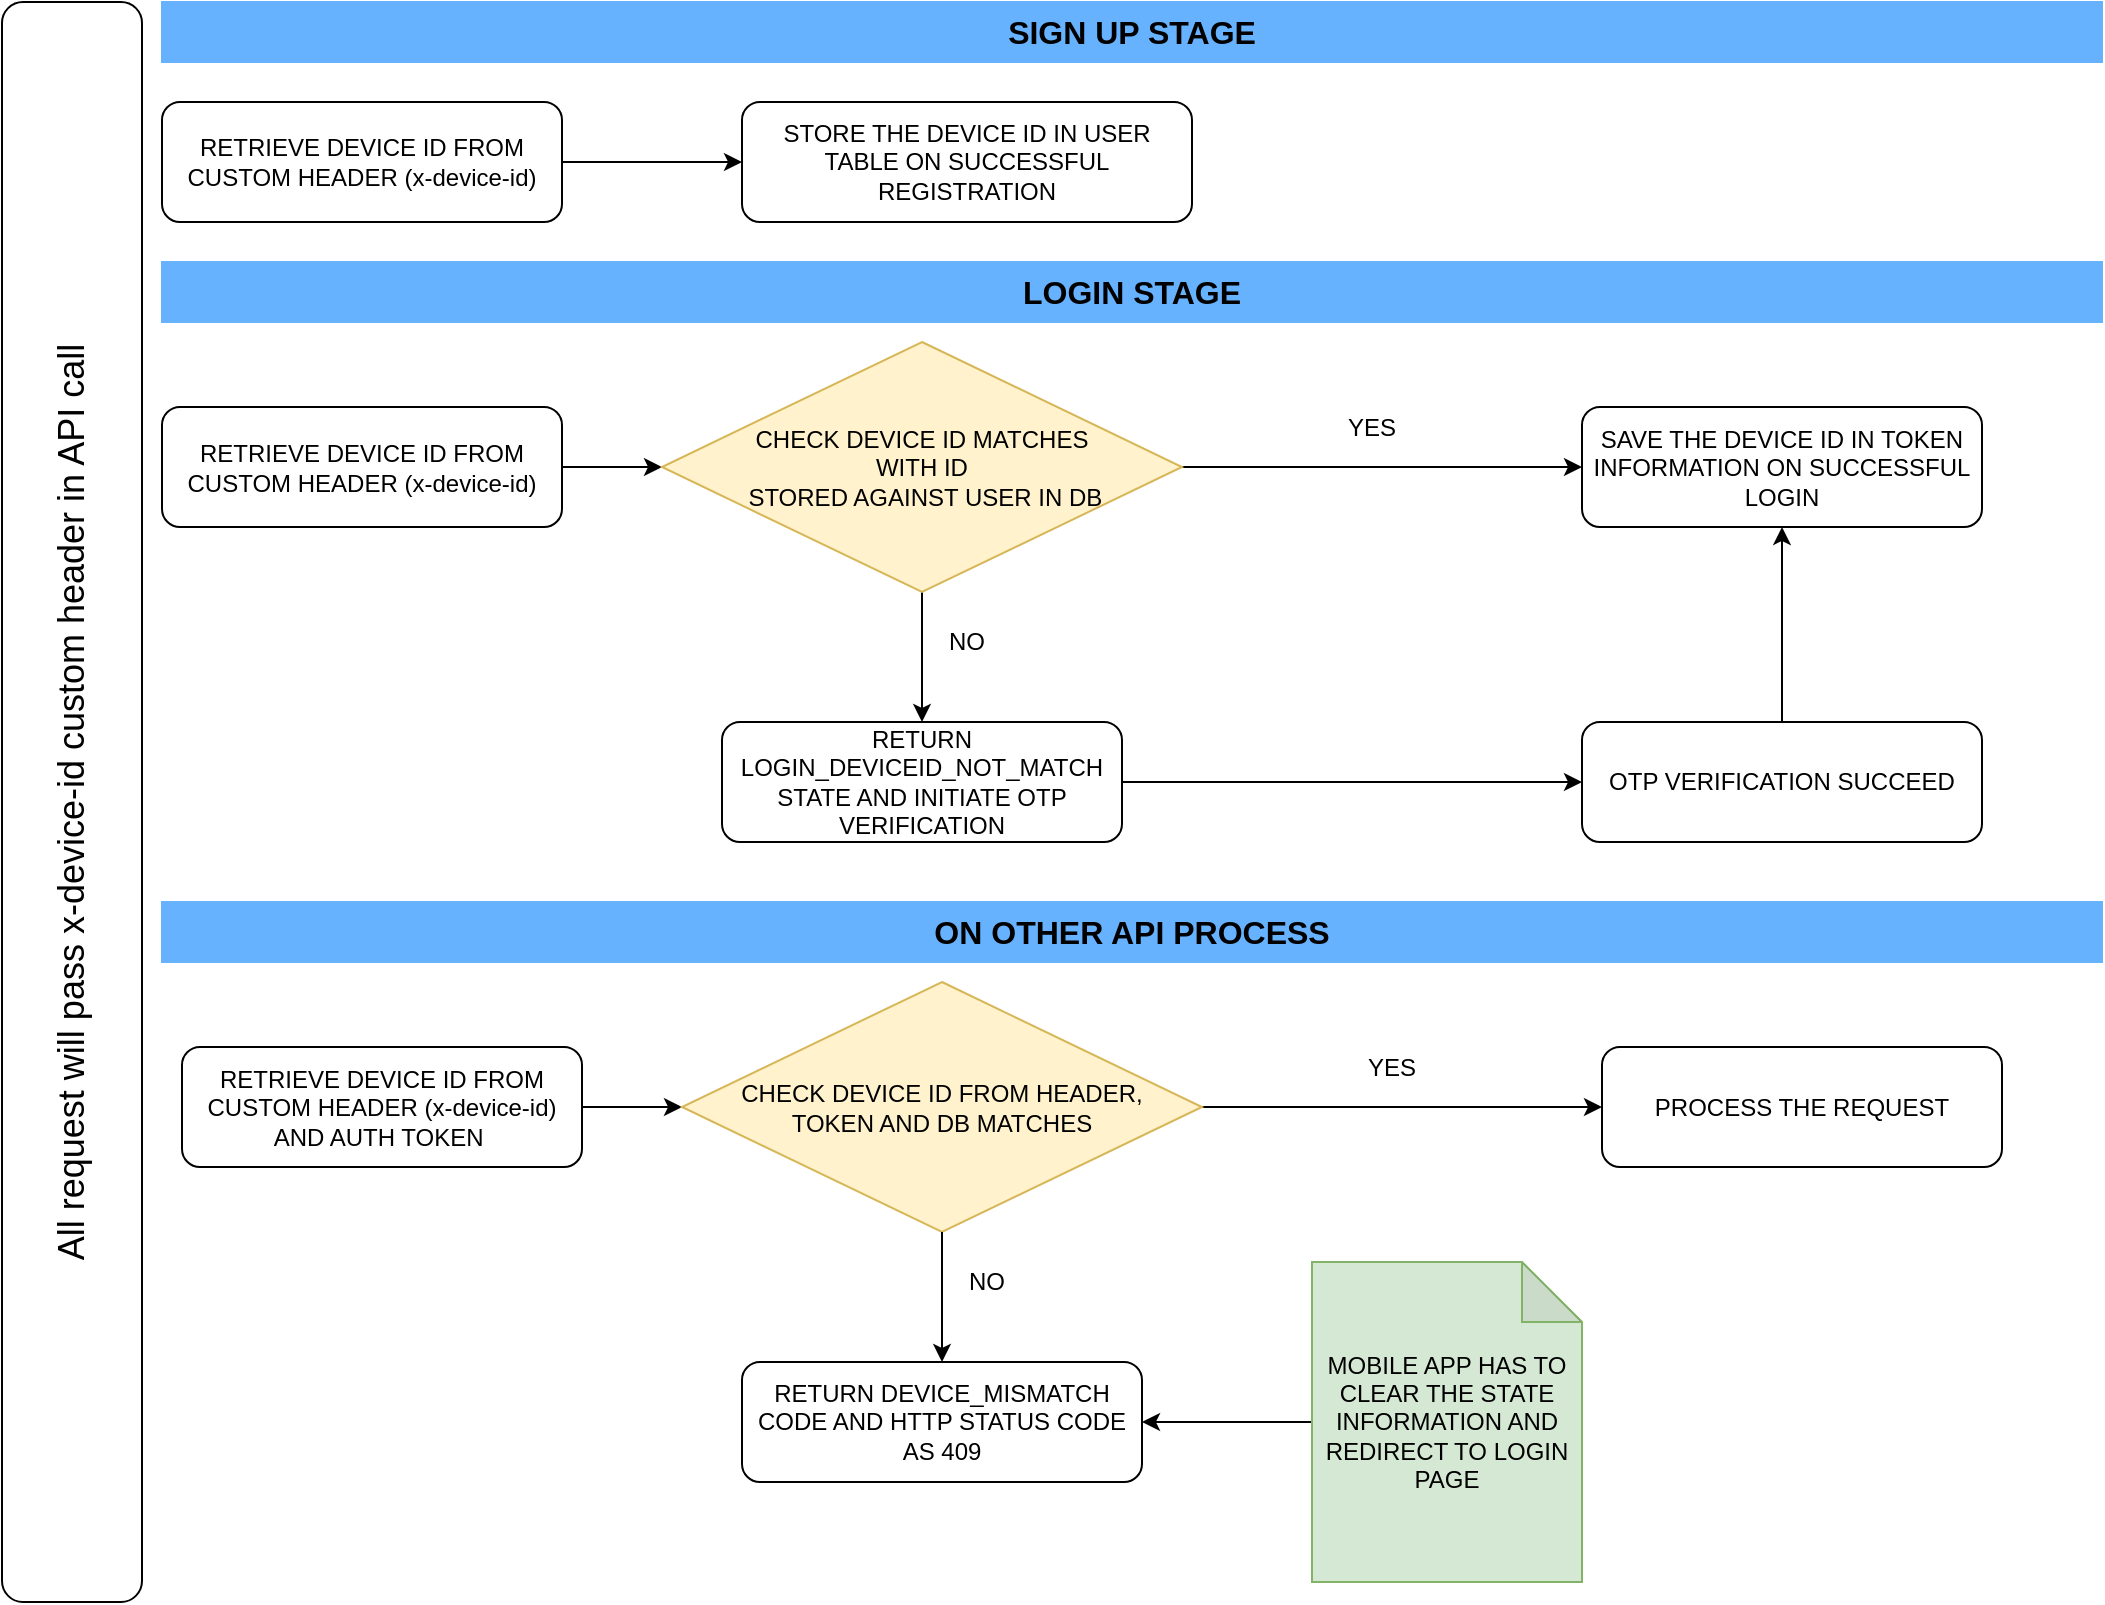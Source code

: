<mxfile version="13.3.9" type="github">
  <diagram id="UjOl7C_jsXXyf1ehuvvA" name="Page-1">
    <mxGraphModel dx="1424" dy="786" grid="1" gridSize="10" guides="1" tooltips="1" connect="1" arrows="1" fold="1" page="1" pageScale="1" pageWidth="850" pageHeight="1100" math="0" shadow="0">
      <root>
        <mxCell id="0" />
        <mxCell id="1" parent="0" />
        <mxCell id="bYSNxd6Yn3illK7QRajw-2" value="&lt;font style=&quot;font-size: 18px&quot;&gt;All request will pass x-device-id custom header in API call&lt;/font&gt;" style="rounded=1;whiteSpace=wrap;html=1;horizontal=0;" parent="1" vertex="1">
          <mxGeometry x="30" y="110" width="70" height="800" as="geometry" />
        </mxCell>
        <mxCell id="bYSNxd6Yn3illK7QRajw-5" value="&lt;b&gt;&lt;font style=&quot;font-size: 16px&quot;&gt;SIGN UP STAGE&lt;/font&gt;&lt;/b&gt;" style="rounded=0;whiteSpace=wrap;html=1;strokeColor=#66B2FF;fillColor=#66B2FF;" parent="1" vertex="1">
          <mxGeometry x="110" y="110" width="970" height="30" as="geometry" />
        </mxCell>
        <mxCell id="bYSNxd6Yn3illK7QRajw-8" style="edgeStyle=orthogonalEdgeStyle;rounded=0;orthogonalLoop=1;jettySize=auto;html=1;entryX=0;entryY=0.5;entryDx=0;entryDy=0;" parent="1" source="bYSNxd6Yn3illK7QRajw-6" target="bYSNxd6Yn3illK7QRajw-7" edge="1">
          <mxGeometry relative="1" as="geometry">
            <mxPoint x="360" y="190" as="targetPoint" />
          </mxGeometry>
        </mxCell>
        <mxCell id="bYSNxd6Yn3illK7QRajw-6" value="RETRIEVE DEVICE ID FROM CUSTOM HEADER (x-device-id)" style="rounded=1;whiteSpace=wrap;html=1;fillColor=#FFFFFF;" parent="1" vertex="1">
          <mxGeometry x="110" y="160" width="200" height="60" as="geometry" />
        </mxCell>
        <mxCell id="bYSNxd6Yn3illK7QRajw-7" value="STORE THE DEVICE ID IN USER TABLE ON SUCCESSFUL REGISTRATION" style="rounded=1;whiteSpace=wrap;html=1;strokeColor=#000000;fillColor=#FFFFFF;" parent="1" vertex="1">
          <mxGeometry x="400" y="160" width="225" height="60" as="geometry" />
        </mxCell>
        <mxCell id="bYSNxd6Yn3illK7QRajw-9" value="&lt;b&gt;&lt;font style=&quot;font-size: 16px&quot;&gt;LOGIN STAGE&lt;/font&gt;&lt;/b&gt;" style="rounded=0;whiteSpace=wrap;html=1;strokeColor=#66B2FF;fillColor=#66B2FF;" parent="1" vertex="1">
          <mxGeometry x="110" y="240" width="970" height="30" as="geometry" />
        </mxCell>
        <mxCell id="bYSNxd6Yn3illK7QRajw-14" style="edgeStyle=orthogonalEdgeStyle;rounded=0;orthogonalLoop=1;jettySize=auto;html=1;entryX=0;entryY=0.5;entryDx=0;entryDy=0;" parent="1" source="bYSNxd6Yn3illK7QRajw-10" target="bYSNxd6Yn3illK7QRajw-33" edge="1">
          <mxGeometry relative="1" as="geometry">
            <mxPoint x="360" y="320" as="targetPoint" />
          </mxGeometry>
        </mxCell>
        <mxCell id="bYSNxd6Yn3illK7QRajw-10" value="RETRIEVE DEVICE ID FROM CUSTOM HEADER (x-device-id)" style="rounded=1;whiteSpace=wrap;html=1;fillColor=#FFFFFF;" parent="1" vertex="1">
          <mxGeometry x="110" y="312.5" width="200" height="60" as="geometry" />
        </mxCell>
        <mxCell id="bYSNxd6Yn3illK7QRajw-16" style="edgeStyle=orthogonalEdgeStyle;rounded=0;orthogonalLoop=1;jettySize=auto;html=1;exitX=1;exitY=0.5;exitDx=0;exitDy=0;" parent="1" source="bYSNxd6Yn3illK7QRajw-33" target="bYSNxd6Yn3illK7QRajw-15" edge="1">
          <mxGeometry relative="1" as="geometry">
            <mxPoint x="560" y="320" as="sourcePoint" />
          </mxGeometry>
        </mxCell>
        <mxCell id="bYSNxd6Yn3illK7QRajw-21" style="edgeStyle=orthogonalEdgeStyle;rounded=0;orthogonalLoop=1;jettySize=auto;html=1;entryX=0.5;entryY=0;entryDx=0;entryDy=0;exitX=0.5;exitY=1;exitDx=0;exitDy=0;" parent="1" source="bYSNxd6Yn3illK7QRajw-33" target="bYSNxd6Yn3illK7QRajw-20" edge="1">
          <mxGeometry relative="1" as="geometry">
            <mxPoint x="460" y="350" as="sourcePoint" />
          </mxGeometry>
        </mxCell>
        <mxCell id="bYSNxd6Yn3illK7QRajw-15" value="SAVE THE DEVICE ID IN TOKEN INFORMATION ON SUCCESSFUL LOGIN" style="rounded=1;whiteSpace=wrap;html=1;fillColor=#FFFFFF;" parent="1" vertex="1">
          <mxGeometry x="820" y="312.5" width="200" height="60" as="geometry" />
        </mxCell>
        <mxCell id="bYSNxd6Yn3illK7QRajw-19" value="YES" style="text;html=1;strokeColor=none;fillColor=none;align=center;verticalAlign=middle;whiteSpace=wrap;rounded=0;" parent="1" vertex="1">
          <mxGeometry x="640" y="312.5" width="150" height="20" as="geometry" />
        </mxCell>
        <mxCell id="bYSNxd6Yn3illK7QRajw-25" style="edgeStyle=orthogonalEdgeStyle;rounded=0;orthogonalLoop=1;jettySize=auto;html=1;entryX=0;entryY=0.5;entryDx=0;entryDy=0;" parent="1" source="bYSNxd6Yn3illK7QRajw-20" target="bYSNxd6Yn3illK7QRajw-24" edge="1">
          <mxGeometry relative="1" as="geometry" />
        </mxCell>
        <mxCell id="bYSNxd6Yn3illK7QRajw-20" value="RETURN LOGIN_DEVICEID_NOT_MATCH STATE AND INITIATE OTP VERIFICATION" style="rounded=1;whiteSpace=wrap;html=1;fillColor=#FFFFFF;" parent="1" vertex="1">
          <mxGeometry x="390" y="470" width="200" height="60" as="geometry" />
        </mxCell>
        <mxCell id="bYSNxd6Yn3illK7QRajw-22" value="NO" style="text;html=1;strokeColor=none;fillColor=none;align=center;verticalAlign=middle;whiteSpace=wrap;rounded=0;" parent="1" vertex="1">
          <mxGeometry x="425" y="420" width="175" height="20" as="geometry" />
        </mxCell>
        <mxCell id="bYSNxd6Yn3illK7QRajw-26" style="edgeStyle=orthogonalEdgeStyle;rounded=0;orthogonalLoop=1;jettySize=auto;html=1;entryX=0.5;entryY=1;entryDx=0;entryDy=0;" parent="1" source="bYSNxd6Yn3illK7QRajw-24" target="bYSNxd6Yn3illK7QRajw-15" edge="1">
          <mxGeometry relative="1" as="geometry" />
        </mxCell>
        <mxCell id="bYSNxd6Yn3illK7QRajw-24" value="OTP VERIFICATION SUCCEED" style="rounded=1;whiteSpace=wrap;html=1;fillColor=#FFFFFF;" parent="1" vertex="1">
          <mxGeometry x="820" y="470" width="200" height="60" as="geometry" />
        </mxCell>
        <mxCell id="bYSNxd6Yn3illK7QRajw-27" value="&lt;b&gt;&lt;font style=&quot;font-size: 16px&quot;&gt;ON OTHER API PROCESS&lt;/font&gt;&lt;/b&gt;" style="rounded=0;whiteSpace=wrap;html=1;strokeColor=#66B2FF;fillColor=#66B2FF;" parent="1" vertex="1">
          <mxGeometry x="110" y="560" width="970" height="30" as="geometry" />
        </mxCell>
        <mxCell id="bYSNxd6Yn3illK7QRajw-30" style="edgeStyle=orthogonalEdgeStyle;rounded=0;orthogonalLoop=1;jettySize=auto;html=1;entryX=0;entryY=0.5;entryDx=0;entryDy=0;" parent="1" edge="1">
          <mxGeometry relative="1" as="geometry">
            <mxPoint x="310" y="640" as="sourcePoint" />
          </mxGeometry>
        </mxCell>
        <mxCell id="bYSNxd6Yn3illK7QRajw-32" style="edgeStyle=orthogonalEdgeStyle;rounded=0;orthogonalLoop=1;jettySize=auto;html=1;" parent="1" edge="1">
          <mxGeometry relative="1" as="geometry">
            <mxPoint x="560" y="640" as="sourcePoint" />
          </mxGeometry>
        </mxCell>
        <mxCell id="bYSNxd6Yn3illK7QRajw-33" value="CHECK DEVICE ID MATCHES &lt;br&gt;WITH ID&lt;br&gt;&amp;nbsp;STORED AGAINST USER IN DB" style="rhombus;whiteSpace=wrap;html=1;strokeColor=#d6b656;fillColor=#fff2cc;" parent="1" vertex="1">
          <mxGeometry x="360" y="280" width="260" height="125" as="geometry" />
        </mxCell>
        <mxCell id="bYSNxd6Yn3illK7QRajw-42" style="edgeStyle=orthogonalEdgeStyle;rounded=0;orthogonalLoop=1;jettySize=auto;html=1;" parent="1" source="bYSNxd6Yn3illK7QRajw-35" target="bYSNxd6Yn3illK7QRajw-36" edge="1">
          <mxGeometry relative="1" as="geometry" />
        </mxCell>
        <mxCell id="bYSNxd6Yn3illK7QRajw-35" value="RETRIEVE DEVICE ID FROM CUSTOM HEADER (x-device-id) AND AUTH TOKEN&amp;nbsp;" style="rounded=1;whiteSpace=wrap;html=1;fillColor=#FFFFFF;" parent="1" vertex="1">
          <mxGeometry x="120" y="632.5" width="200" height="60" as="geometry" />
        </mxCell>
        <mxCell id="bYSNxd6Yn3illK7QRajw-43" style="edgeStyle=orthogonalEdgeStyle;rounded=0;orthogonalLoop=1;jettySize=auto;html=1;entryX=0;entryY=0.5;entryDx=0;entryDy=0;" parent="1" source="bYSNxd6Yn3illK7QRajw-36" target="bYSNxd6Yn3illK7QRajw-37" edge="1">
          <mxGeometry relative="1" as="geometry" />
        </mxCell>
        <mxCell id="bYSNxd6Yn3illK7QRajw-36" value="CHECK DEVICE ID FROM HEADER, &lt;br&gt;TOKEN AND DB MATCHES" style="rhombus;whiteSpace=wrap;html=1;strokeColor=#d6b656;fillColor=#fff2cc;" parent="1" vertex="1">
          <mxGeometry x="370" y="600" width="260" height="125" as="geometry" />
        </mxCell>
        <mxCell id="bYSNxd6Yn3illK7QRajw-37" value="PROCESS THE REQUEST" style="rounded=1;whiteSpace=wrap;html=1;fillColor=#FFFFFF;" parent="1" vertex="1">
          <mxGeometry x="830" y="632.5" width="200" height="60" as="geometry" />
        </mxCell>
        <mxCell id="bYSNxd6Yn3illK7QRajw-39" value="RETURN DEVICE_MISMATCH CODE AND HTTP STATUS CODE AS 409" style="rounded=1;whiteSpace=wrap;html=1;fillColor=#FFFFFF;" parent="1" vertex="1">
          <mxGeometry x="400" y="790" width="200" height="60" as="geometry" />
        </mxCell>
        <mxCell id="bYSNxd6Yn3illK7QRajw-40" value="YES" style="text;html=1;strokeColor=none;fillColor=none;align=center;verticalAlign=middle;whiteSpace=wrap;rounded=0;" parent="1" vertex="1">
          <mxGeometry x="650" y="632.5" width="150" height="20" as="geometry" />
        </mxCell>
        <mxCell id="bYSNxd6Yn3illK7QRajw-41" value="NO" style="text;html=1;strokeColor=none;fillColor=none;align=center;verticalAlign=middle;whiteSpace=wrap;rounded=0;" parent="1" vertex="1">
          <mxGeometry x="435" y="740" width="175" height="20" as="geometry" />
        </mxCell>
        <mxCell id="bYSNxd6Yn3illK7QRajw-47" style="edgeStyle=orthogonalEdgeStyle;rounded=0;orthogonalLoop=1;jettySize=auto;html=1;exitX=0.5;exitY=1;exitDx=0;exitDy=0;" parent="1" source="bYSNxd6Yn3illK7QRajw-36" target="bYSNxd6Yn3illK7QRajw-39" edge="1">
          <mxGeometry relative="1" as="geometry">
            <mxPoint x="500" y="415" as="sourcePoint" />
            <mxPoint x="500" y="480" as="targetPoint" />
          </mxGeometry>
        </mxCell>
        <mxCell id="bYSNxd6Yn3illK7QRajw-50" style="edgeStyle=orthogonalEdgeStyle;rounded=0;orthogonalLoop=1;jettySize=auto;html=1;entryX=1;entryY=0.5;entryDx=0;entryDy=0;" parent="1" source="bYSNxd6Yn3illK7QRajw-49" target="bYSNxd6Yn3illK7QRajw-39" edge="1">
          <mxGeometry relative="1" as="geometry" />
        </mxCell>
        <mxCell id="bYSNxd6Yn3illK7QRajw-49" value="MOBILE APP HAS TO CLEAR THE STATE INFORMATION AND REDIRECT TO LOGIN PAGE" style="shape=note;whiteSpace=wrap;html=1;backgroundOutline=1;darkOpacity=0.05;strokeColor=#82b366;fillColor=#d5e8d4;" parent="1" vertex="1">
          <mxGeometry x="685" y="740" width="135" height="160" as="geometry" />
        </mxCell>
      </root>
    </mxGraphModel>
  </diagram>
</mxfile>
